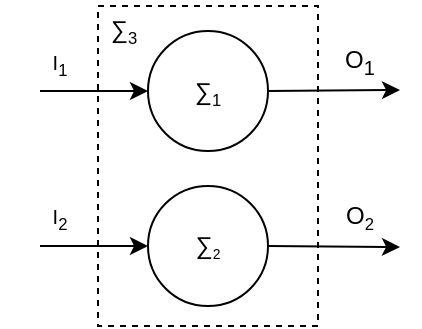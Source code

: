 <mxfile version="21.0.6" type="github">
  <diagram name="第 1 页" id="VC1_8_KPfjSJf_Yyecvs">
    <mxGraphModel dx="683" dy="394" grid="1" gridSize="10" guides="1" tooltips="1" connect="1" arrows="1" fold="1" page="1" pageScale="1" pageWidth="827" pageHeight="1169" math="0" shadow="0">
      <root>
        <mxCell id="0" />
        <mxCell id="1" parent="0" />
        <mxCell id="z2gJ4b-_QaFfIgCPyHpS-1" value="" style="rounded=0;whiteSpace=wrap;html=1;dashed=1;" vertex="1" parent="1">
          <mxGeometry x="389" y="120" width="110" height="160" as="geometry" />
        </mxCell>
        <mxCell id="z2gJ4b-_QaFfIgCPyHpS-5" value="∑&lt;span style=&quot;font-size: 10px;&quot;&gt;&lt;sub&gt;1&lt;/sub&gt;&lt;/span&gt;" style="ellipse;whiteSpace=wrap;html=1;aspect=fixed;" vertex="1" parent="1">
          <mxGeometry x="414" y="132.5" width="60" height="60" as="geometry" />
        </mxCell>
        <mxCell id="z2gJ4b-_QaFfIgCPyHpS-6" value="∑&lt;span style=&quot;font-size: 8.333px;&quot;&gt;&lt;sub&gt;2&lt;/sub&gt;&lt;/span&gt;" style="ellipse;whiteSpace=wrap;html=1;aspect=fixed;" vertex="1" parent="1">
          <mxGeometry x="414" y="210" width="60" height="60" as="geometry" />
        </mxCell>
        <mxCell id="z2gJ4b-_QaFfIgCPyHpS-9" value="" style="endArrow=classic;html=1;rounded=0;exitX=1;exitY=0.5;exitDx=0;exitDy=0;entryX=0;entryY=0.5;entryDx=0;entryDy=0;" edge="1" parent="1" target="z2gJ4b-_QaFfIgCPyHpS-5">
          <mxGeometry width="50" height="50" relative="1" as="geometry">
            <mxPoint x="360" y="162.5" as="sourcePoint" />
            <mxPoint x="440" y="140" as="targetPoint" />
          </mxGeometry>
        </mxCell>
        <mxCell id="z2gJ4b-_QaFfIgCPyHpS-10" value="" style="endArrow=classic;html=1;rounded=0;exitX=1;exitY=0.5;exitDx=0;exitDy=0;entryX=0;entryY=0.5;entryDx=0;entryDy=0;" edge="1" parent="1" target="z2gJ4b-_QaFfIgCPyHpS-6">
          <mxGeometry width="50" height="50" relative="1" as="geometry">
            <mxPoint x="360" y="240" as="sourcePoint" />
            <mxPoint x="424" y="239.76" as="targetPoint" />
          </mxGeometry>
        </mxCell>
        <mxCell id="z2gJ4b-_QaFfIgCPyHpS-12" value="" style="endArrow=classic;html=1;rounded=0;exitX=1;exitY=0.5;exitDx=0;exitDy=0;" edge="1" parent="1" source="z2gJ4b-_QaFfIgCPyHpS-5">
          <mxGeometry width="50" height="50" relative="1" as="geometry">
            <mxPoint x="490" y="162.26" as="sourcePoint" />
            <mxPoint x="540" y="162" as="targetPoint" />
          </mxGeometry>
        </mxCell>
        <mxCell id="z2gJ4b-_QaFfIgCPyHpS-13" value="" style="endArrow=classic;html=1;rounded=0;exitX=1;exitY=0.5;exitDx=0;exitDy=0;" edge="1" parent="1" source="z2gJ4b-_QaFfIgCPyHpS-6">
          <mxGeometry width="50" height="50" relative="1" as="geometry">
            <mxPoint x="480" y="240.5" as="sourcePoint" />
            <mxPoint x="540" y="240.5" as="targetPoint" />
          </mxGeometry>
        </mxCell>
        <mxCell id="z2gJ4b-_QaFfIgCPyHpS-14" value="O&lt;sub&gt;1&lt;/sub&gt;" style="text;strokeColor=none;align=center;fillColor=none;html=1;verticalAlign=middle;whiteSpace=wrap;rounded=0;" vertex="1" parent="1">
          <mxGeometry x="490" y="132.5" width="60" height="30" as="geometry" />
        </mxCell>
        <mxCell id="z2gJ4b-_QaFfIgCPyHpS-15" value="O&lt;span style=&quot;font-size: 10px;&quot;&gt;&lt;sub&gt;2&lt;/sub&gt;&lt;/span&gt;" style="text;strokeColor=none;align=center;fillColor=none;html=1;verticalAlign=middle;whiteSpace=wrap;rounded=0;" vertex="1" parent="1">
          <mxGeometry x="490" y="210" width="60" height="30" as="geometry" />
        </mxCell>
        <mxCell id="z2gJ4b-_QaFfIgCPyHpS-16" value="∑&lt;span style=&quot;font-size: 10px;&quot;&gt;&lt;sub&gt;3&lt;/sub&gt;&lt;/span&gt;" style="text;strokeColor=none;align=center;fillColor=none;html=1;verticalAlign=middle;whiteSpace=wrap;rounded=0;" vertex="1" parent="1">
          <mxGeometry x="372" y="117" width="60" height="30" as="geometry" />
        </mxCell>
        <mxCell id="z2gJ4b-_QaFfIgCPyHpS-17" value="&lt;span style=&quot;font-size: 10px;&quot;&gt;I&lt;sub&gt;1&lt;/sub&gt;&lt;/span&gt;" style="text;strokeColor=none;align=center;fillColor=none;html=1;verticalAlign=middle;whiteSpace=wrap;rounded=0;" vertex="1" parent="1">
          <mxGeometry x="340" y="132.5" width="60" height="30" as="geometry" />
        </mxCell>
        <mxCell id="z2gJ4b-_QaFfIgCPyHpS-18" value="&lt;span style=&quot;font-size: 10px;&quot;&gt;I&lt;sub&gt;2&lt;/sub&gt;&lt;/span&gt;" style="text;strokeColor=none;align=center;fillColor=none;html=1;verticalAlign=middle;whiteSpace=wrap;rounded=0;" vertex="1" parent="1">
          <mxGeometry x="340" y="210" width="60" height="30" as="geometry" />
        </mxCell>
      </root>
    </mxGraphModel>
  </diagram>
</mxfile>
